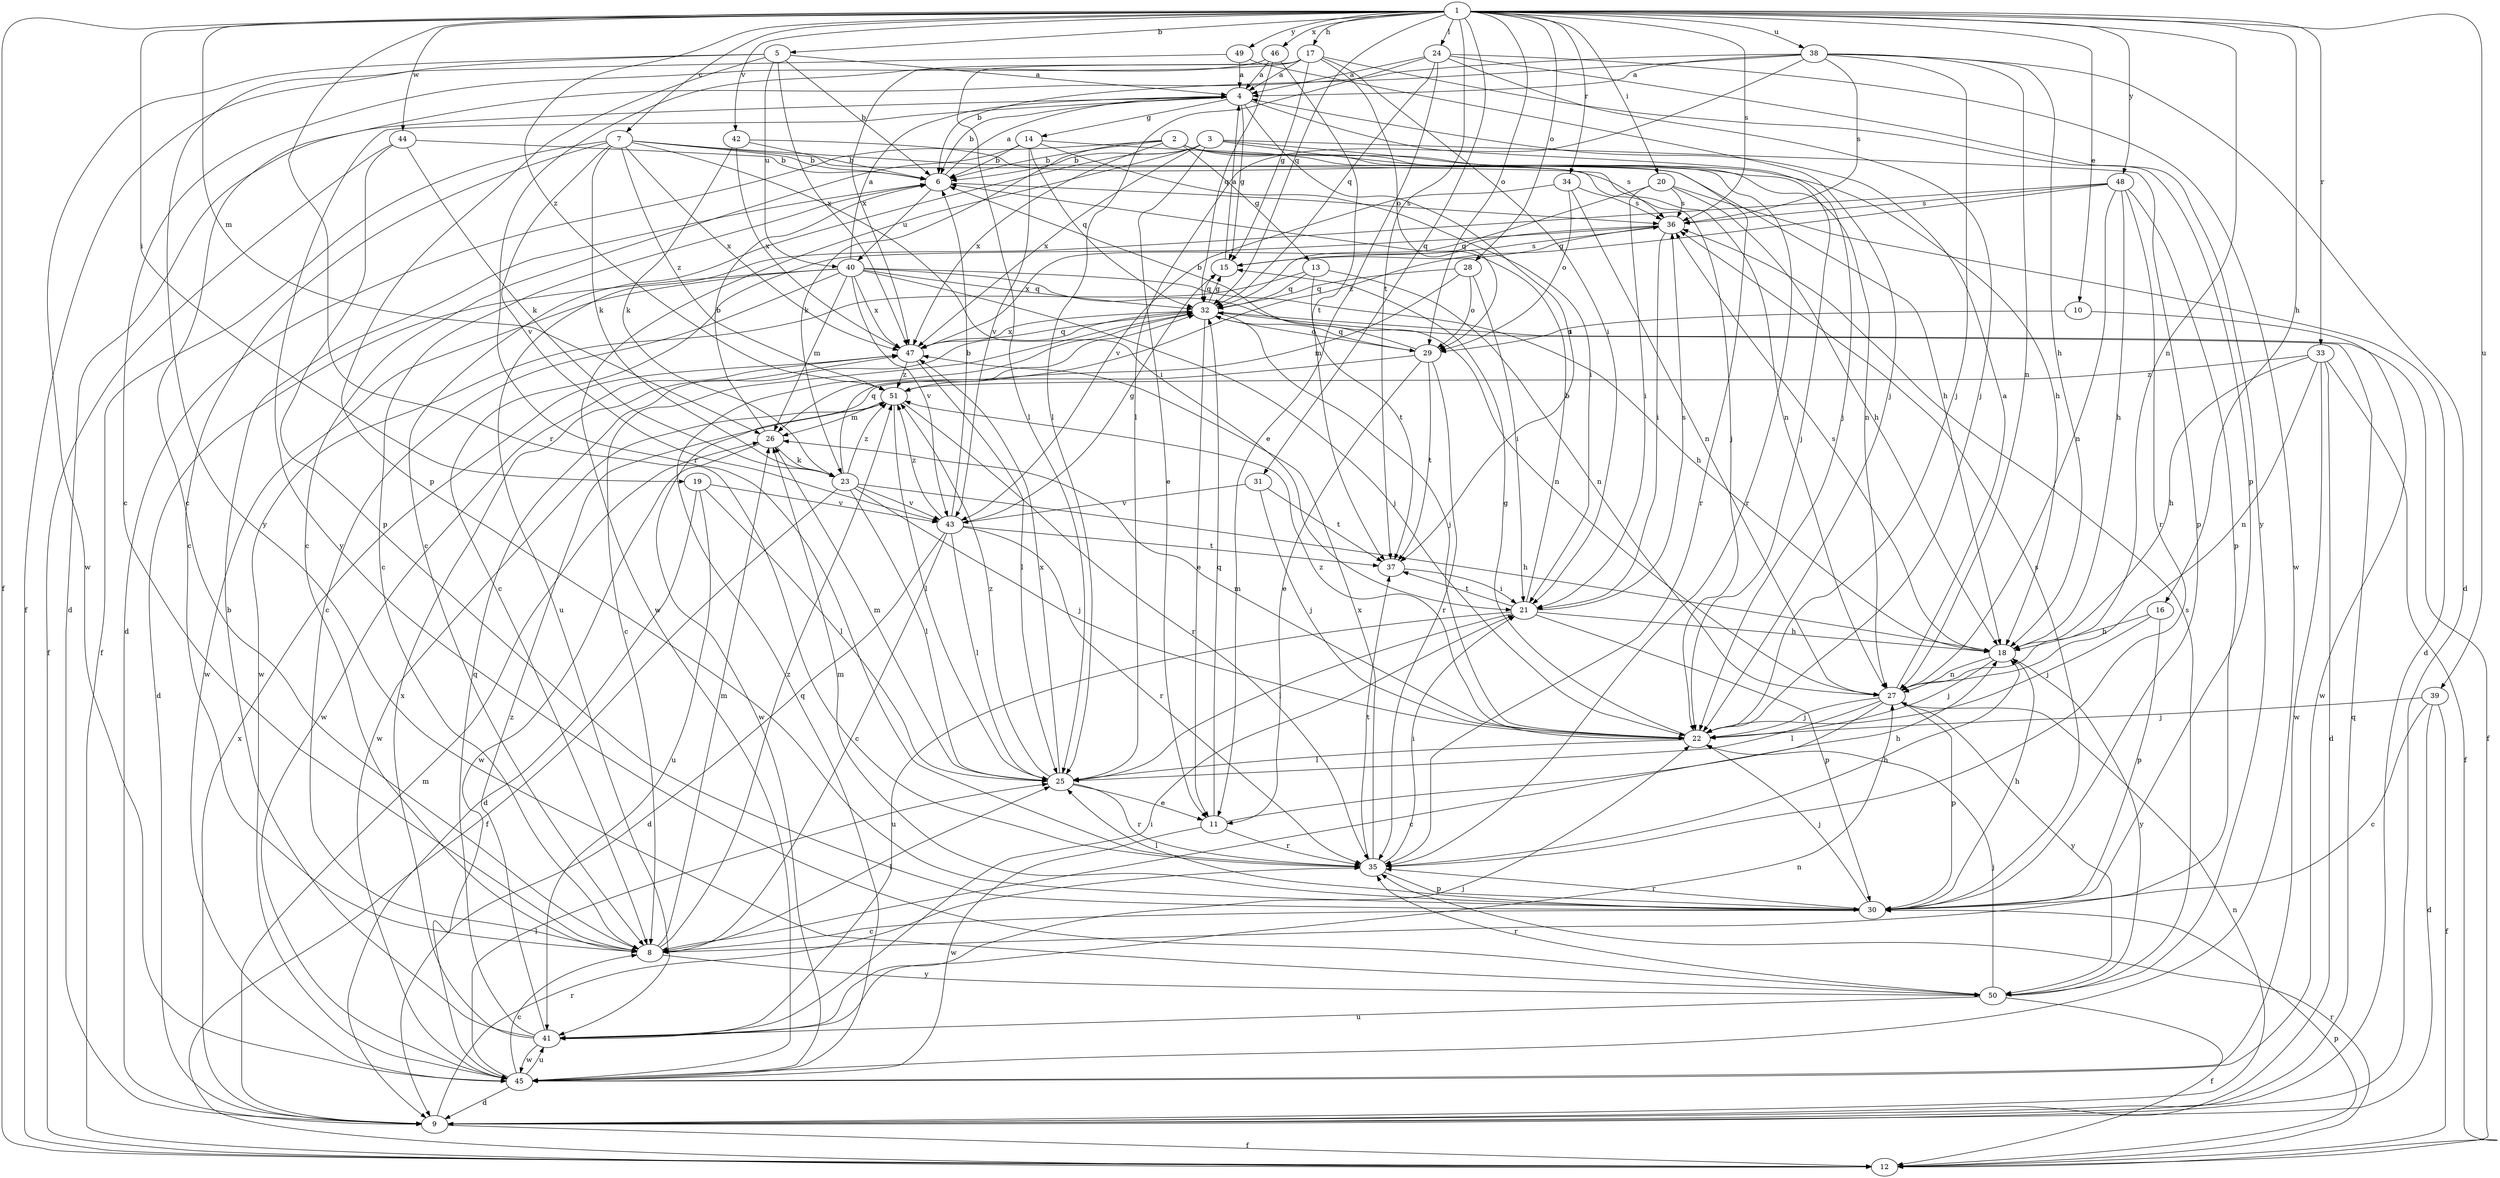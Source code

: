 strict digraph  {
	5 -> 4 [label=a];
	6 -> 4 [label=a];
	15 -> 4 [label=a];
	17 -> 4 [label=a];
	24 -> 4 [label=a];
	27 -> 4 [label=a];
	38 -> 4 [label=a];
	40 -> 4 [label=a];
	46 -> 4 [label=a];
	49 -> 4 [label=a];
	1 -> 5 [label=b];
	2 -> 6 [label=b];
	3 -> 6 [label=b];
	4 -> 6 [label=b];
	5 -> 6 [label=b];
	7 -> 6 [label=b];
	14 -> 6 [label=b];
	21 -> 6 [label=b];
	26 -> 6 [label=b];
	29 -> 6 [label=b];
	38 -> 6 [label=b];
	41 -> 6 [label=b];
	42 -> 6 [label=b];
	43 -> 6 [label=b];
	44 -> 6 [label=b];
	1 -> 7 [label=c];
	3 -> 8 [label=c];
	6 -> 8 [label=c];
	7 -> 8 [label=c];
	14 -> 8 [label=c];
	17 -> 8 [label=c];
	27 -> 8 [label=c];
	30 -> 8 [label=c];
	32 -> 8 [label=c];
	36 -> 8 [label=c];
	38 -> 8 [label=c];
	39 -> 8 [label=c];
	40 -> 8 [label=c];
	43 -> 8 [label=c];
	45 -> 8 [label=c];
	2 -> 9 [label=d];
	4 -> 9 [label=d];
	19 -> 9 [label=d];
	20 -> 9 [label=d];
	33 -> 9 [label=d];
	38 -> 9 [label=d];
	39 -> 9 [label=d];
	40 -> 9 [label=d];
	43 -> 9 [label=d];
	45 -> 9 [label=d];
	1 -> 10 [label=e];
	3 -> 11 [label=e];
	24 -> 11 [label=e];
	25 -> 11 [label=e];
	29 -> 11 [label=e];
	32 -> 11 [label=e];
	1 -> 12 [label=f];
	7 -> 12 [label=f];
	9 -> 12 [label=f];
	23 -> 12 [label=f];
	32 -> 12 [label=f];
	33 -> 12 [label=f];
	39 -> 12 [label=f];
	44 -> 12 [label=f];
	49 -> 12 [label=f];
	50 -> 12 [label=f];
	2 -> 13 [label=g];
	4 -> 14 [label=g];
	4 -> 15 [label=g];
	17 -> 15 [label=g];
	22 -> 15 [label=g];
	32 -> 15 [label=g];
	36 -> 15 [label=g];
	43 -> 15 [label=g];
	1 -> 16 [label=h];
	1 -> 17 [label=h];
	2 -> 18 [label=h];
	11 -> 18 [label=h];
	16 -> 18 [label=h];
	20 -> 18 [label=h];
	21 -> 18 [label=h];
	23 -> 18 [label=h];
	30 -> 18 [label=h];
	33 -> 18 [label=h];
	35 -> 18 [label=h];
	38 -> 18 [label=h];
	40 -> 18 [label=h];
	42 -> 18 [label=h];
	48 -> 18 [label=h];
	1 -> 19 [label=i];
	1 -> 20 [label=i];
	7 -> 21 [label=i];
	14 -> 21 [label=i];
	17 -> 21 [label=i];
	20 -> 21 [label=i];
	28 -> 21 [label=i];
	35 -> 21 [label=i];
	36 -> 21 [label=i];
	37 -> 21 [label=i];
	41 -> 21 [label=i];
	3 -> 22 [label=j];
	4 -> 22 [label=j];
	7 -> 22 [label=j];
	16 -> 22 [label=j];
	18 -> 22 [label=j];
	23 -> 22 [label=j];
	24 -> 22 [label=j];
	27 -> 22 [label=j];
	30 -> 22 [label=j];
	31 -> 22 [label=j];
	32 -> 22 [label=j];
	38 -> 22 [label=j];
	39 -> 22 [label=j];
	40 -> 22 [label=j];
	41 -> 22 [label=j];
	49 -> 22 [label=j];
	50 -> 22 [label=j];
	2 -> 23 [label=k];
	7 -> 23 [label=k];
	26 -> 23 [label=k];
	42 -> 23 [label=k];
	44 -> 23 [label=k];
	1 -> 24 [label=l];
	8 -> 25 [label=l];
	17 -> 25 [label=l];
	19 -> 25 [label=l];
	21 -> 25 [label=l];
	22 -> 25 [label=l];
	23 -> 25 [label=l];
	24 -> 25 [label=l];
	27 -> 25 [label=l];
	30 -> 25 [label=l];
	38 -> 25 [label=l];
	43 -> 25 [label=l];
	45 -> 25 [label=l];
	47 -> 25 [label=l];
	51 -> 25 [label=l];
	1 -> 26 [label=m];
	8 -> 26 [label=m];
	9 -> 26 [label=m];
	22 -> 26 [label=m];
	25 -> 26 [label=m];
	28 -> 26 [label=m];
	30 -> 26 [label=m];
	40 -> 26 [label=m];
	51 -> 26 [label=m];
	1 -> 27 [label=n];
	2 -> 27 [label=n];
	7 -> 27 [label=n];
	9 -> 27 [label=n];
	13 -> 27 [label=n];
	18 -> 27 [label=n];
	33 -> 27 [label=n];
	34 -> 27 [label=n];
	38 -> 27 [label=n];
	40 -> 27 [label=n];
	41 -> 27 [label=n];
	48 -> 27 [label=n];
	1 -> 28 [label=o];
	1 -> 29 [label=o];
	10 -> 29 [label=o];
	17 -> 29 [label=o];
	28 -> 29 [label=o];
	32 -> 29 [label=o];
	34 -> 29 [label=o];
	3 -> 30 [label=p];
	5 -> 30 [label=p];
	12 -> 30 [label=p];
	16 -> 30 [label=p];
	17 -> 30 [label=p];
	21 -> 30 [label=p];
	27 -> 30 [label=p];
	35 -> 30 [label=p];
	44 -> 30 [label=p];
	48 -> 30 [label=p];
	1 -> 31 [label=q];
	1 -> 32 [label=q];
	9 -> 32 [label=q];
	11 -> 32 [label=q];
	13 -> 32 [label=q];
	14 -> 32 [label=q];
	15 -> 32 [label=q];
	20 -> 32 [label=q];
	23 -> 32 [label=q];
	24 -> 32 [label=q];
	28 -> 32 [label=q];
	29 -> 32 [label=q];
	40 -> 32 [label=q];
	41 -> 32 [label=q];
	45 -> 32 [label=q];
	46 -> 32 [label=q];
	47 -> 32 [label=q];
	1 -> 33 [label=r];
	1 -> 34 [label=r];
	1 -> 35 [label=r];
	2 -> 35 [label=r];
	9 -> 35 [label=r];
	11 -> 35 [label=r];
	12 -> 35 [label=r];
	14 -> 35 [label=r];
	25 -> 35 [label=r];
	29 -> 35 [label=r];
	30 -> 35 [label=r];
	43 -> 35 [label=r];
	46 -> 35 [label=r];
	48 -> 35 [label=r];
	50 -> 35 [label=r];
	51 -> 35 [label=r];
	1 -> 36 [label=s];
	3 -> 36 [label=s];
	6 -> 36 [label=s];
	15 -> 36 [label=s];
	18 -> 36 [label=s];
	20 -> 36 [label=s];
	21 -> 36 [label=s];
	30 -> 36 [label=s];
	34 -> 36 [label=s];
	38 -> 36 [label=s];
	48 -> 36 [label=s];
	50 -> 36 [label=s];
	1 -> 37 [label=t];
	4 -> 37 [label=t];
	13 -> 37 [label=t];
	21 -> 37 [label=t];
	29 -> 37 [label=t];
	31 -> 37 [label=t];
	35 -> 37 [label=t];
	43 -> 37 [label=t];
	46 -> 37 [label=t];
	1 -> 38 [label=u];
	1 -> 39 [label=u];
	5 -> 40 [label=u];
	6 -> 40 [label=u];
	19 -> 41 [label=u];
	21 -> 41 [label=u];
	45 -> 41 [label=u];
	48 -> 41 [label=u];
	50 -> 41 [label=u];
	1 -> 42 [label=v];
	7 -> 43 [label=v];
	14 -> 43 [label=v];
	19 -> 43 [label=v];
	23 -> 43 [label=v];
	31 -> 43 [label=v];
	34 -> 43 [label=v];
	40 -> 43 [label=v];
	1 -> 44 [label=w];
	3 -> 45 [label=w];
	5 -> 45 [label=w];
	10 -> 45 [label=w];
	11 -> 45 [label=w];
	13 -> 45 [label=w];
	24 -> 45 [label=w];
	26 -> 45 [label=w];
	29 -> 45 [label=w];
	33 -> 45 [label=w];
	40 -> 45 [label=w];
	41 -> 45 [label=w];
	47 -> 45 [label=w];
	51 -> 45 [label=w];
	1 -> 46 [label=x];
	2 -> 47 [label=x];
	3 -> 47 [label=x];
	5 -> 47 [label=x];
	7 -> 47 [label=x];
	9 -> 47 [label=x];
	17 -> 47 [label=x];
	25 -> 47 [label=x];
	32 -> 47 [label=x];
	35 -> 47 [label=x];
	36 -> 47 [label=x];
	40 -> 47 [label=x];
	41 -> 47 [label=x];
	42 -> 47 [label=x];
	1 -> 48 [label=y];
	1 -> 49 [label=y];
	4 -> 50 [label=y];
	5 -> 50 [label=y];
	8 -> 50 [label=y];
	18 -> 50 [label=y];
	24 -> 50 [label=y];
	27 -> 50 [label=y];
	1 -> 51 [label=z];
	7 -> 51 [label=z];
	8 -> 51 [label=z];
	22 -> 51 [label=z];
	23 -> 51 [label=z];
	25 -> 51 [label=z];
	33 -> 51 [label=z];
	41 -> 51 [label=z];
	43 -> 51 [label=z];
	47 -> 51 [label=z];
	48 -> 51 [label=z];
}
